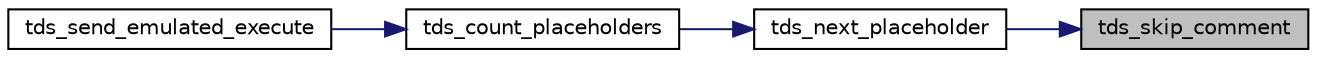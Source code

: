digraph "tds_skip_comment"
{
 // LATEX_PDF_SIZE
  edge [fontname="Helvetica",fontsize="10",labelfontname="Helvetica",labelfontsize="10"];
  node [fontname="Helvetica",fontsize="10",shape=record];
  rankdir="RL";
  Node1 [label="tds_skip_comment",height=0.2,width=0.4,color="black", fillcolor="grey75", style="filled", fontcolor="black",tooltip="Skip a comment in a query."];
  Node1 -> Node2 [dir="back",color="midnightblue",fontsize="10",style="solid",fontname="Helvetica"];
  Node2 [label="tds_next_placeholder",height=0.2,width=0.4,color="black", fillcolor="white", style="filled",URL="$a00563.html#ga6455b2991afbf7da90270787f2059d31",tooltip="Get position of next placeholder."];
  Node2 -> Node3 [dir="back",color="midnightblue",fontsize="10",style="solid",fontname="Helvetica"];
  Node3 [label="tds_count_placeholders",height=0.2,width=0.4,color="black", fillcolor="white", style="filled",URL="$a00563.html#gaaa7b4d37bf796019e72f25c6e7fe7bea",tooltip="Count the number of placeholders ('?') in a query."];
  Node3 -> Node4 [dir="back",color="midnightblue",fontsize="10",style="solid",fontname="Helvetica"];
  Node4 [label="tds_send_emulated_execute",height=0.2,width=0.4,color="black", fillcolor="white", style="filled",URL="$a00563.html#ga02c6ce3ff96369603a6ee4efee64caae",tooltip="Emulate prepared execute traslating to a normal language."];
}
